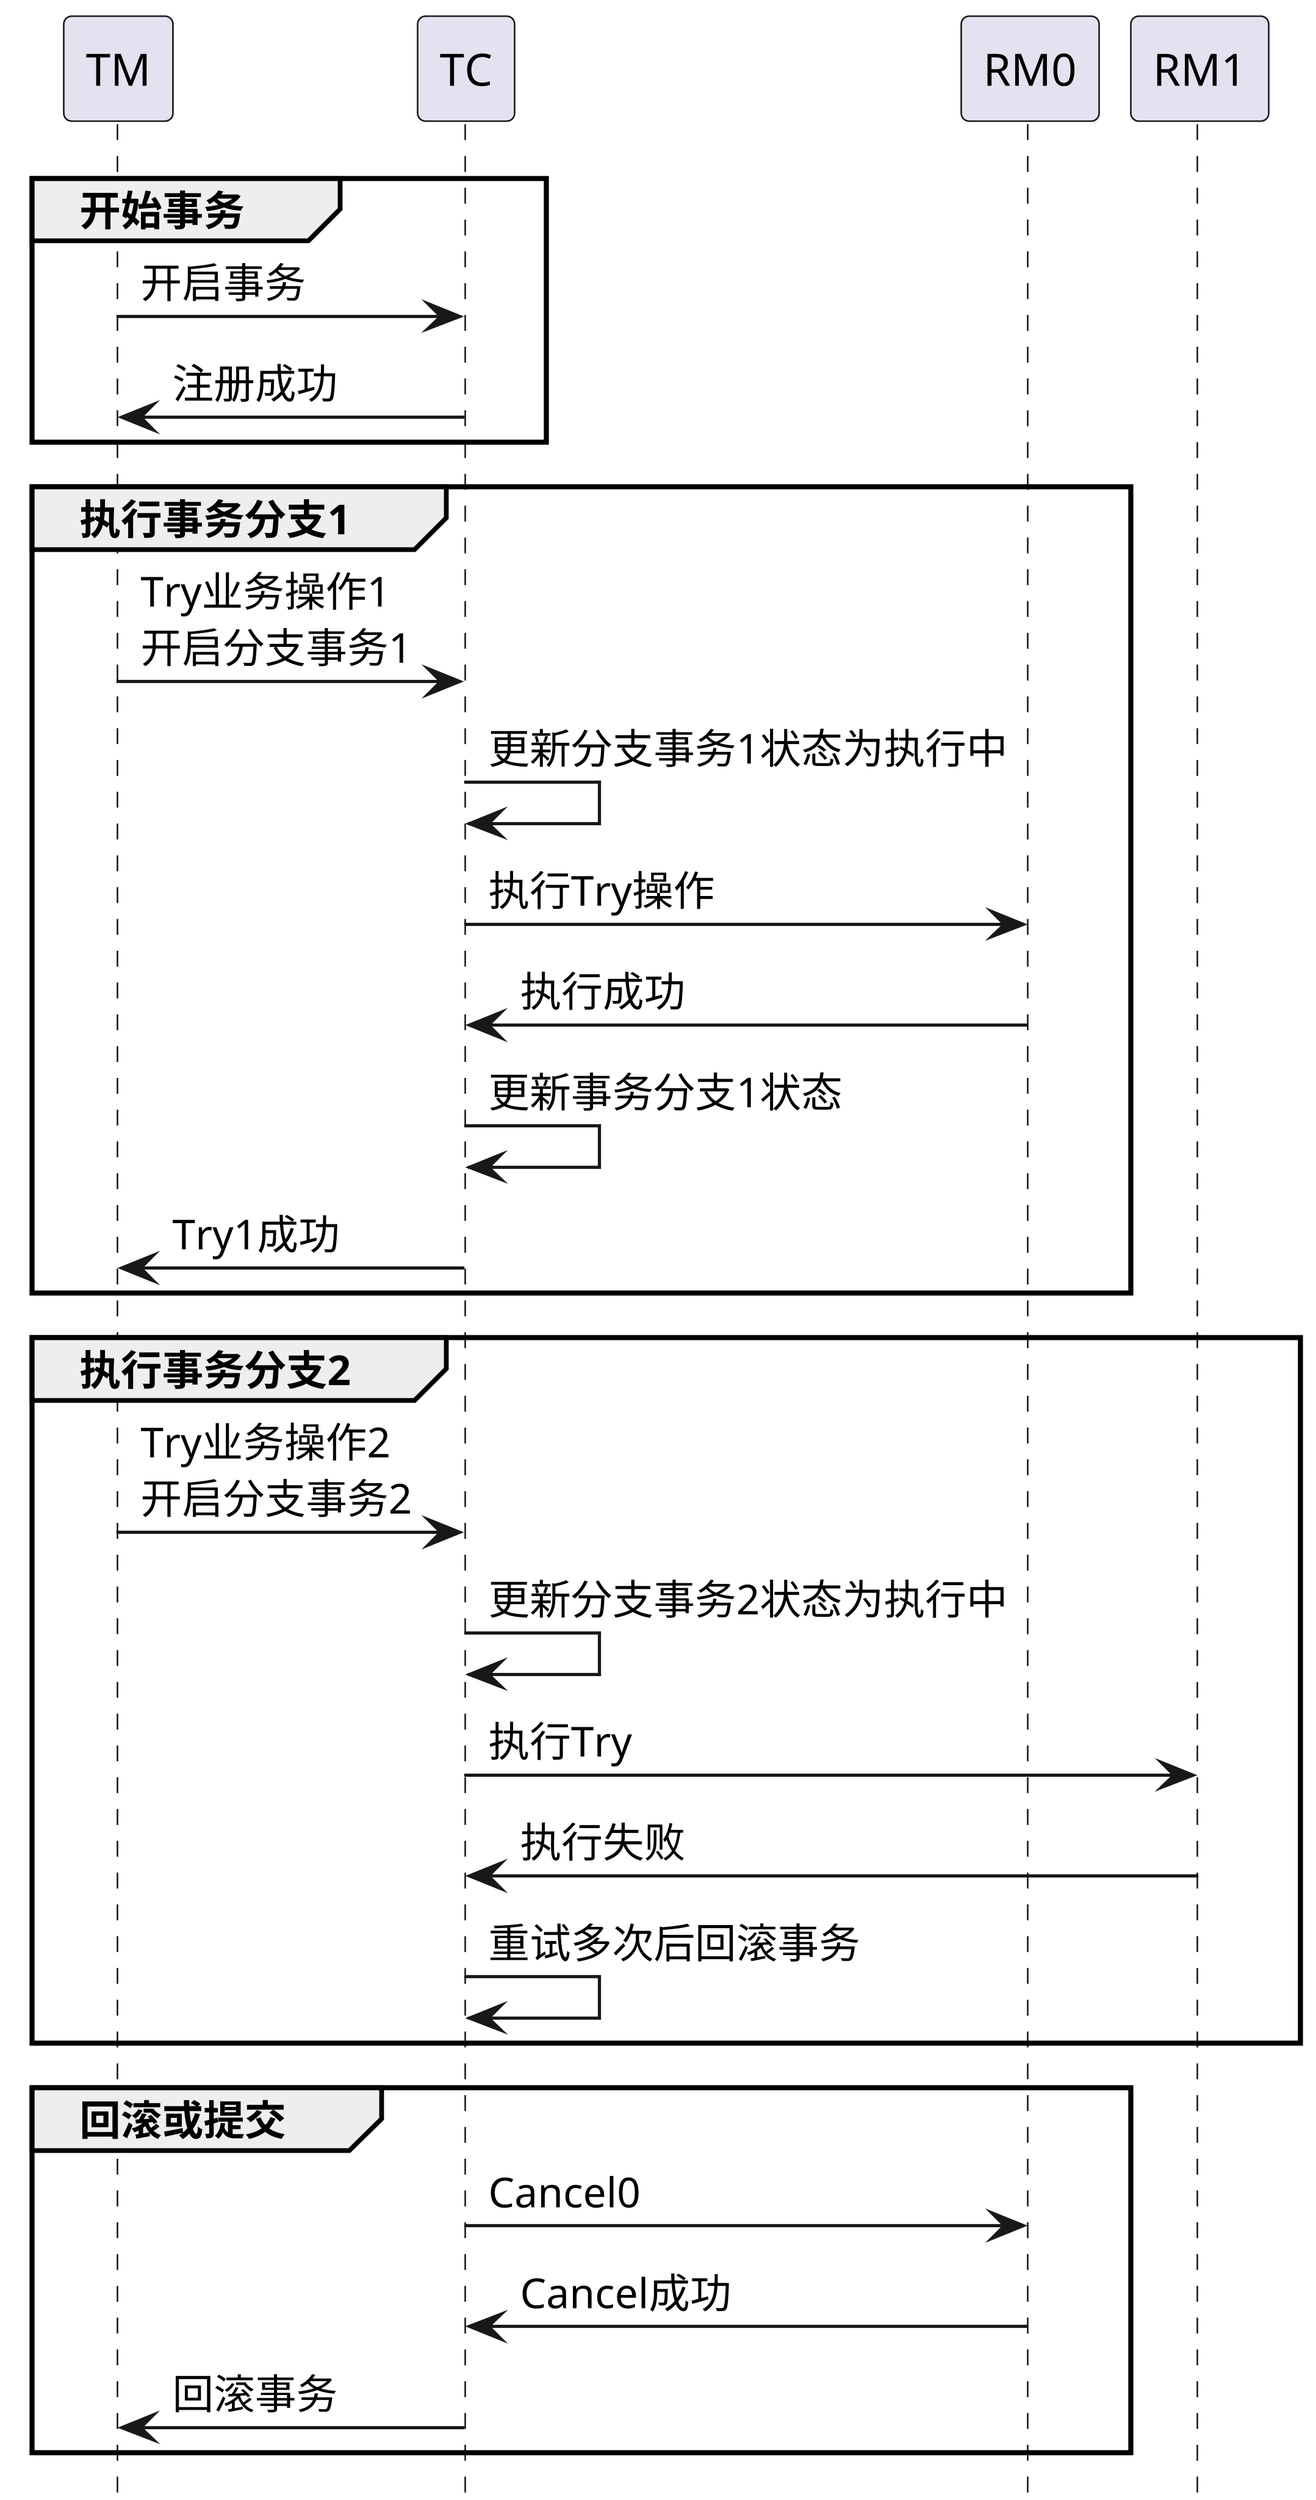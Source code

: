 @startuml XA
' 去除阴影
skinparam shadowing false
' 增大dpi 提高清晰度
skinparam dpi 500
hide empty description

participant TM
participant TC
participant RM0
participant RM1

group 开始事务
TM -> TC :开启事务
TC -> TM :注册成功
end
group 执行事务分支1
TM -> TC :Try业务操作1\n开启分支事务1
TC -> TC :更新分支事务1状态为执行中
TC -> RM0 :执行Try操作
RM0 -> TC :执行成功
TC -> TC :更新事务分支1状态
TC -> TM :Try1成功
end
group 执行事务分支2
TM -> TC :Try业务操作2\n开启分支事务2
TC -> TC :更新分支事务2状态为执行中
TC -> RM1 :执行Try
RM1 -> TC :执行失败
TC -> TC :重试多次后回滚事务
end
group 回滚或提交
TC -> RM0 :Cancel0
RM0 -> TC :Cancel成功
TC -> TM :回滚事务
end
@enduml